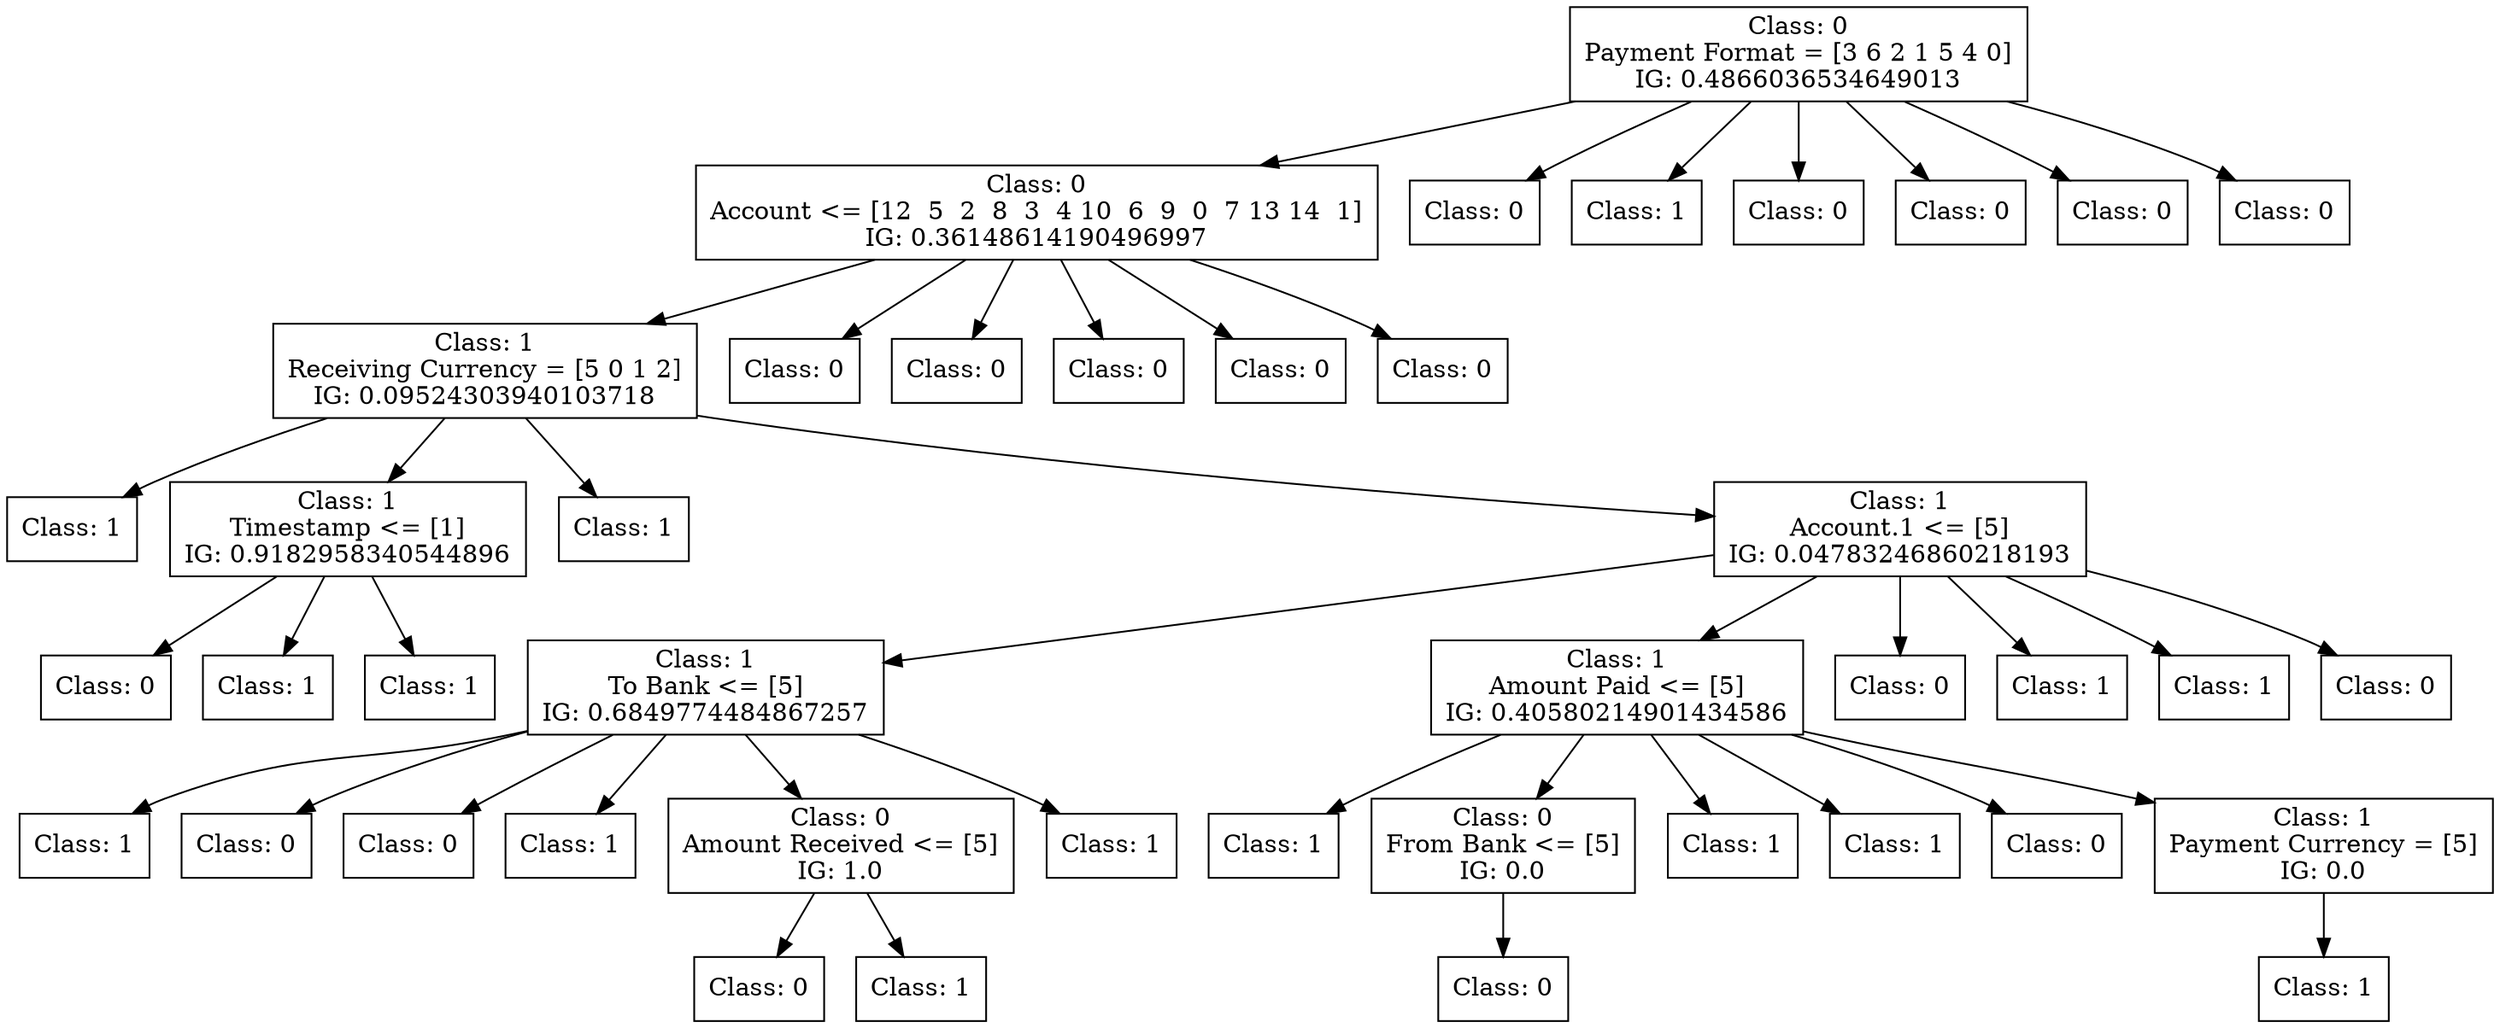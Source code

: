 digraph DecisionTree {
	rankdir=TD;
	node [shape=box];
	2336869722592 [label="Class: 0
Payment Format = [3 6 2 1 5 4 0]
IG: 0.4866036534649013"];
	2337537462560 [label="Class: 0
Account <= [12  5  2  8  3  4 10  6  9  0  7 13 14  1]
IG: 0.36148614190496997"];
	2336869722592 -> 2337537462560;
	2337507144800 [label="Class: 1
Receiving Currency = [5 0 1 2]
IG: 0.09524303940103718"];
	2337537462560 -> 2337507144800;
	2337540642688 [label="Class: 1
"];
	2337507144800 -> 2337540642688;
	2337540641968 [label="Class: 1
Timestamp <= [1]
IG: 0.9182958340544896"];
	2337507144800 -> 2337540641968;
	2337540647440 [label="Class: 0
"];
	2337540641968 -> 2337540647440;
	2337540647632 [label="Class: 1
"];
	2337540641968 -> 2337540647632;
	2337540644176 [label="Class: 1
"];
	2337540641968 -> 2337540644176;
	2337540642112 [label="Class: 1
"];
	2337507144800 -> 2337540642112;
	2337540641632 [label="Class: 1
Account.1 <= [5]
IG: 0.04783246860218193"];
	2337507144800 -> 2337540641632;
	2337540648448 [label="Class: 1
To Bank <= [5]
IG: 0.6849774484867257"];
	2337540641632 -> 2337540648448;
	2337669566992 [label="Class: 1
"];
	2337540648448 -> 2337669566992;
	2337669568192 [label="Class: 0
"];
	2337540648448 -> 2337669568192;
	2337669563296 [label="Class: 0
"];
	2337540648448 -> 2337669563296;
	2337669567808 [label="Class: 1
"];
	2337540648448 -> 2337669567808;
	2337669567280 [label="Class: 0
Amount Received <= [5]
IG: 1.0"];
	2337540648448 -> 2337669567280;
	2337669571216 [label="Class: 0
"];
	2337669567280 -> 2337669571216;
	2337669571648 [label="Class: 1
"];
	2337669567280 -> 2337669571648;
	2337669565216 [label="Class: 1
"];
	2337540648448 -> 2337669565216;
	2337540651568 [label="Class: 1
Amount Paid <= [5]
IG: 0.40580214901434586"];
	2337540641632 -> 2337540651568;
	2337669563152 [label="Class: 1
"];
	2337540651568 -> 2337669563152;
	2337669574048 [label="Class: 0
From Bank <= [5]
IG: 0.0"];
	2337540651568 -> 2337669574048;
	2337669576016 [label="Class: 0
"];
	2337669574048 -> 2337669576016;
	2337669568240 [label="Class: 1
"];
	2337540651568 -> 2337669568240;
	2337669573664 [label="Class: 1
"];
	2337540651568 -> 2337669573664;
	2337669571072 [label="Class: 0
"];
	2337540651568 -> 2337669571072;
	2337669572656 [label="Class: 1
Payment Currency = [5]
IG: 0.0"];
	2337540651568 -> 2337669572656;
	2337669576688 [label="Class: 1
"];
	2337669572656 -> 2337669576688;
	2337540643360 [label="Class: 0
"];
	2337540641632 -> 2337540643360;
	2337540652912 [label="Class: 1
"];
	2337540641632 -> 2337540652912;
	2337540646288 [label="Class: 1
"];
	2337540641632 -> 2337540646288;
	2337540652720 [label="Class: 0
"];
	2337540641632 -> 2337540652720;
	2337507145136 [label="Class: 0
"];
	2337537462560 -> 2337507145136;
	2337507144944 [label="Class: 0
"];
	2337537462560 -> 2337507144944;
	2337507144464 [label="Class: 0
"];
	2337537462560 -> 2337507144464;
	2337507144848 [label="Class: 0
"];
	2337537462560 -> 2337507144848;
	2337507142496 [label="Class: 0
"];
	2337537462560 -> 2337507142496;
	2337537461888 [label="Class: 0
"];
	2336869722592 -> 2337537461888;
	2337537472640 [label="Class: 1
"];
	2336869722592 -> 2337537472640;
	2337537458624 [label="Class: 0
"];
	2336869722592 -> 2337537458624;
	2337537473888 [label="Class: 0
"];
	2336869722592 -> 2337537473888;
	2337537462320 [label="Class: 0
"];
	2336869722592 -> 2337537462320;
	2337537468128 [label="Class: 0
"];
	2336869722592 -> 2337537468128;
}
